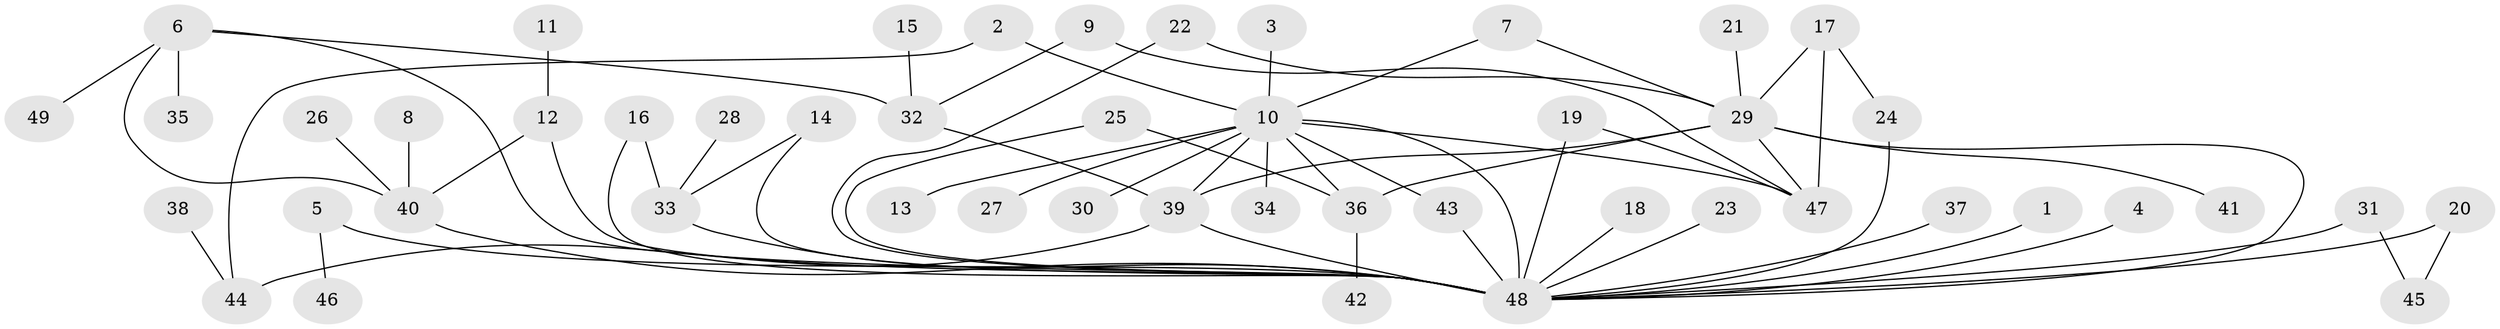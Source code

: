 // original degree distribution, {1: 0.47959183673469385, 25: 0.01020408163265306, 2: 0.3163265306122449, 13: 0.01020408163265306, 4: 0.061224489795918366, 14: 0.01020408163265306, 7: 0.02040816326530612, 5: 0.030612244897959183, 6: 0.02040816326530612, 3: 0.04081632653061224}
// Generated by graph-tools (version 1.1) at 2025/36/03/04/25 23:36:51]
// undirected, 49 vertices, 67 edges
graph export_dot {
  node [color=gray90,style=filled];
  1;
  2;
  3;
  4;
  5;
  6;
  7;
  8;
  9;
  10;
  11;
  12;
  13;
  14;
  15;
  16;
  17;
  18;
  19;
  20;
  21;
  22;
  23;
  24;
  25;
  26;
  27;
  28;
  29;
  30;
  31;
  32;
  33;
  34;
  35;
  36;
  37;
  38;
  39;
  40;
  41;
  42;
  43;
  44;
  45;
  46;
  47;
  48;
  49;
  1 -- 48 [weight=1.0];
  2 -- 10 [weight=1.0];
  2 -- 44 [weight=1.0];
  3 -- 10 [weight=1.0];
  4 -- 48 [weight=1.0];
  5 -- 46 [weight=1.0];
  5 -- 48 [weight=1.0];
  6 -- 32 [weight=1.0];
  6 -- 35 [weight=1.0];
  6 -- 40 [weight=1.0];
  6 -- 48 [weight=1.0];
  6 -- 49 [weight=1.0];
  7 -- 10 [weight=1.0];
  7 -- 29 [weight=1.0];
  8 -- 40 [weight=1.0];
  9 -- 32 [weight=1.0];
  9 -- 47 [weight=1.0];
  10 -- 13 [weight=1.0];
  10 -- 27 [weight=1.0];
  10 -- 30 [weight=1.0];
  10 -- 34 [weight=1.0];
  10 -- 36 [weight=1.0];
  10 -- 39 [weight=1.0];
  10 -- 43 [weight=1.0];
  10 -- 47 [weight=1.0];
  10 -- 48 [weight=1.0];
  11 -- 12 [weight=1.0];
  12 -- 40 [weight=1.0];
  12 -- 48 [weight=1.0];
  14 -- 33 [weight=1.0];
  14 -- 48 [weight=1.0];
  15 -- 32 [weight=1.0];
  16 -- 33 [weight=1.0];
  16 -- 48 [weight=1.0];
  17 -- 24 [weight=1.0];
  17 -- 29 [weight=1.0];
  17 -- 47 [weight=1.0];
  18 -- 48 [weight=1.0];
  19 -- 47 [weight=1.0];
  19 -- 48 [weight=1.0];
  20 -- 45 [weight=1.0];
  20 -- 48 [weight=1.0];
  21 -- 29 [weight=1.0];
  22 -- 29 [weight=1.0];
  22 -- 48 [weight=1.0];
  23 -- 48 [weight=1.0];
  24 -- 48 [weight=1.0];
  25 -- 36 [weight=1.0];
  25 -- 48 [weight=1.0];
  26 -- 40 [weight=1.0];
  28 -- 33 [weight=1.0];
  29 -- 36 [weight=1.0];
  29 -- 39 [weight=1.0];
  29 -- 41 [weight=1.0];
  29 -- 47 [weight=2.0];
  29 -- 48 [weight=1.0];
  31 -- 45 [weight=1.0];
  31 -- 48 [weight=2.0];
  32 -- 39 [weight=1.0];
  33 -- 48 [weight=1.0];
  36 -- 42 [weight=1.0];
  37 -- 48 [weight=1.0];
  38 -- 44 [weight=1.0];
  39 -- 44 [weight=1.0];
  39 -- 48 [weight=1.0];
  40 -- 48 [weight=1.0];
  43 -- 48 [weight=1.0];
}
